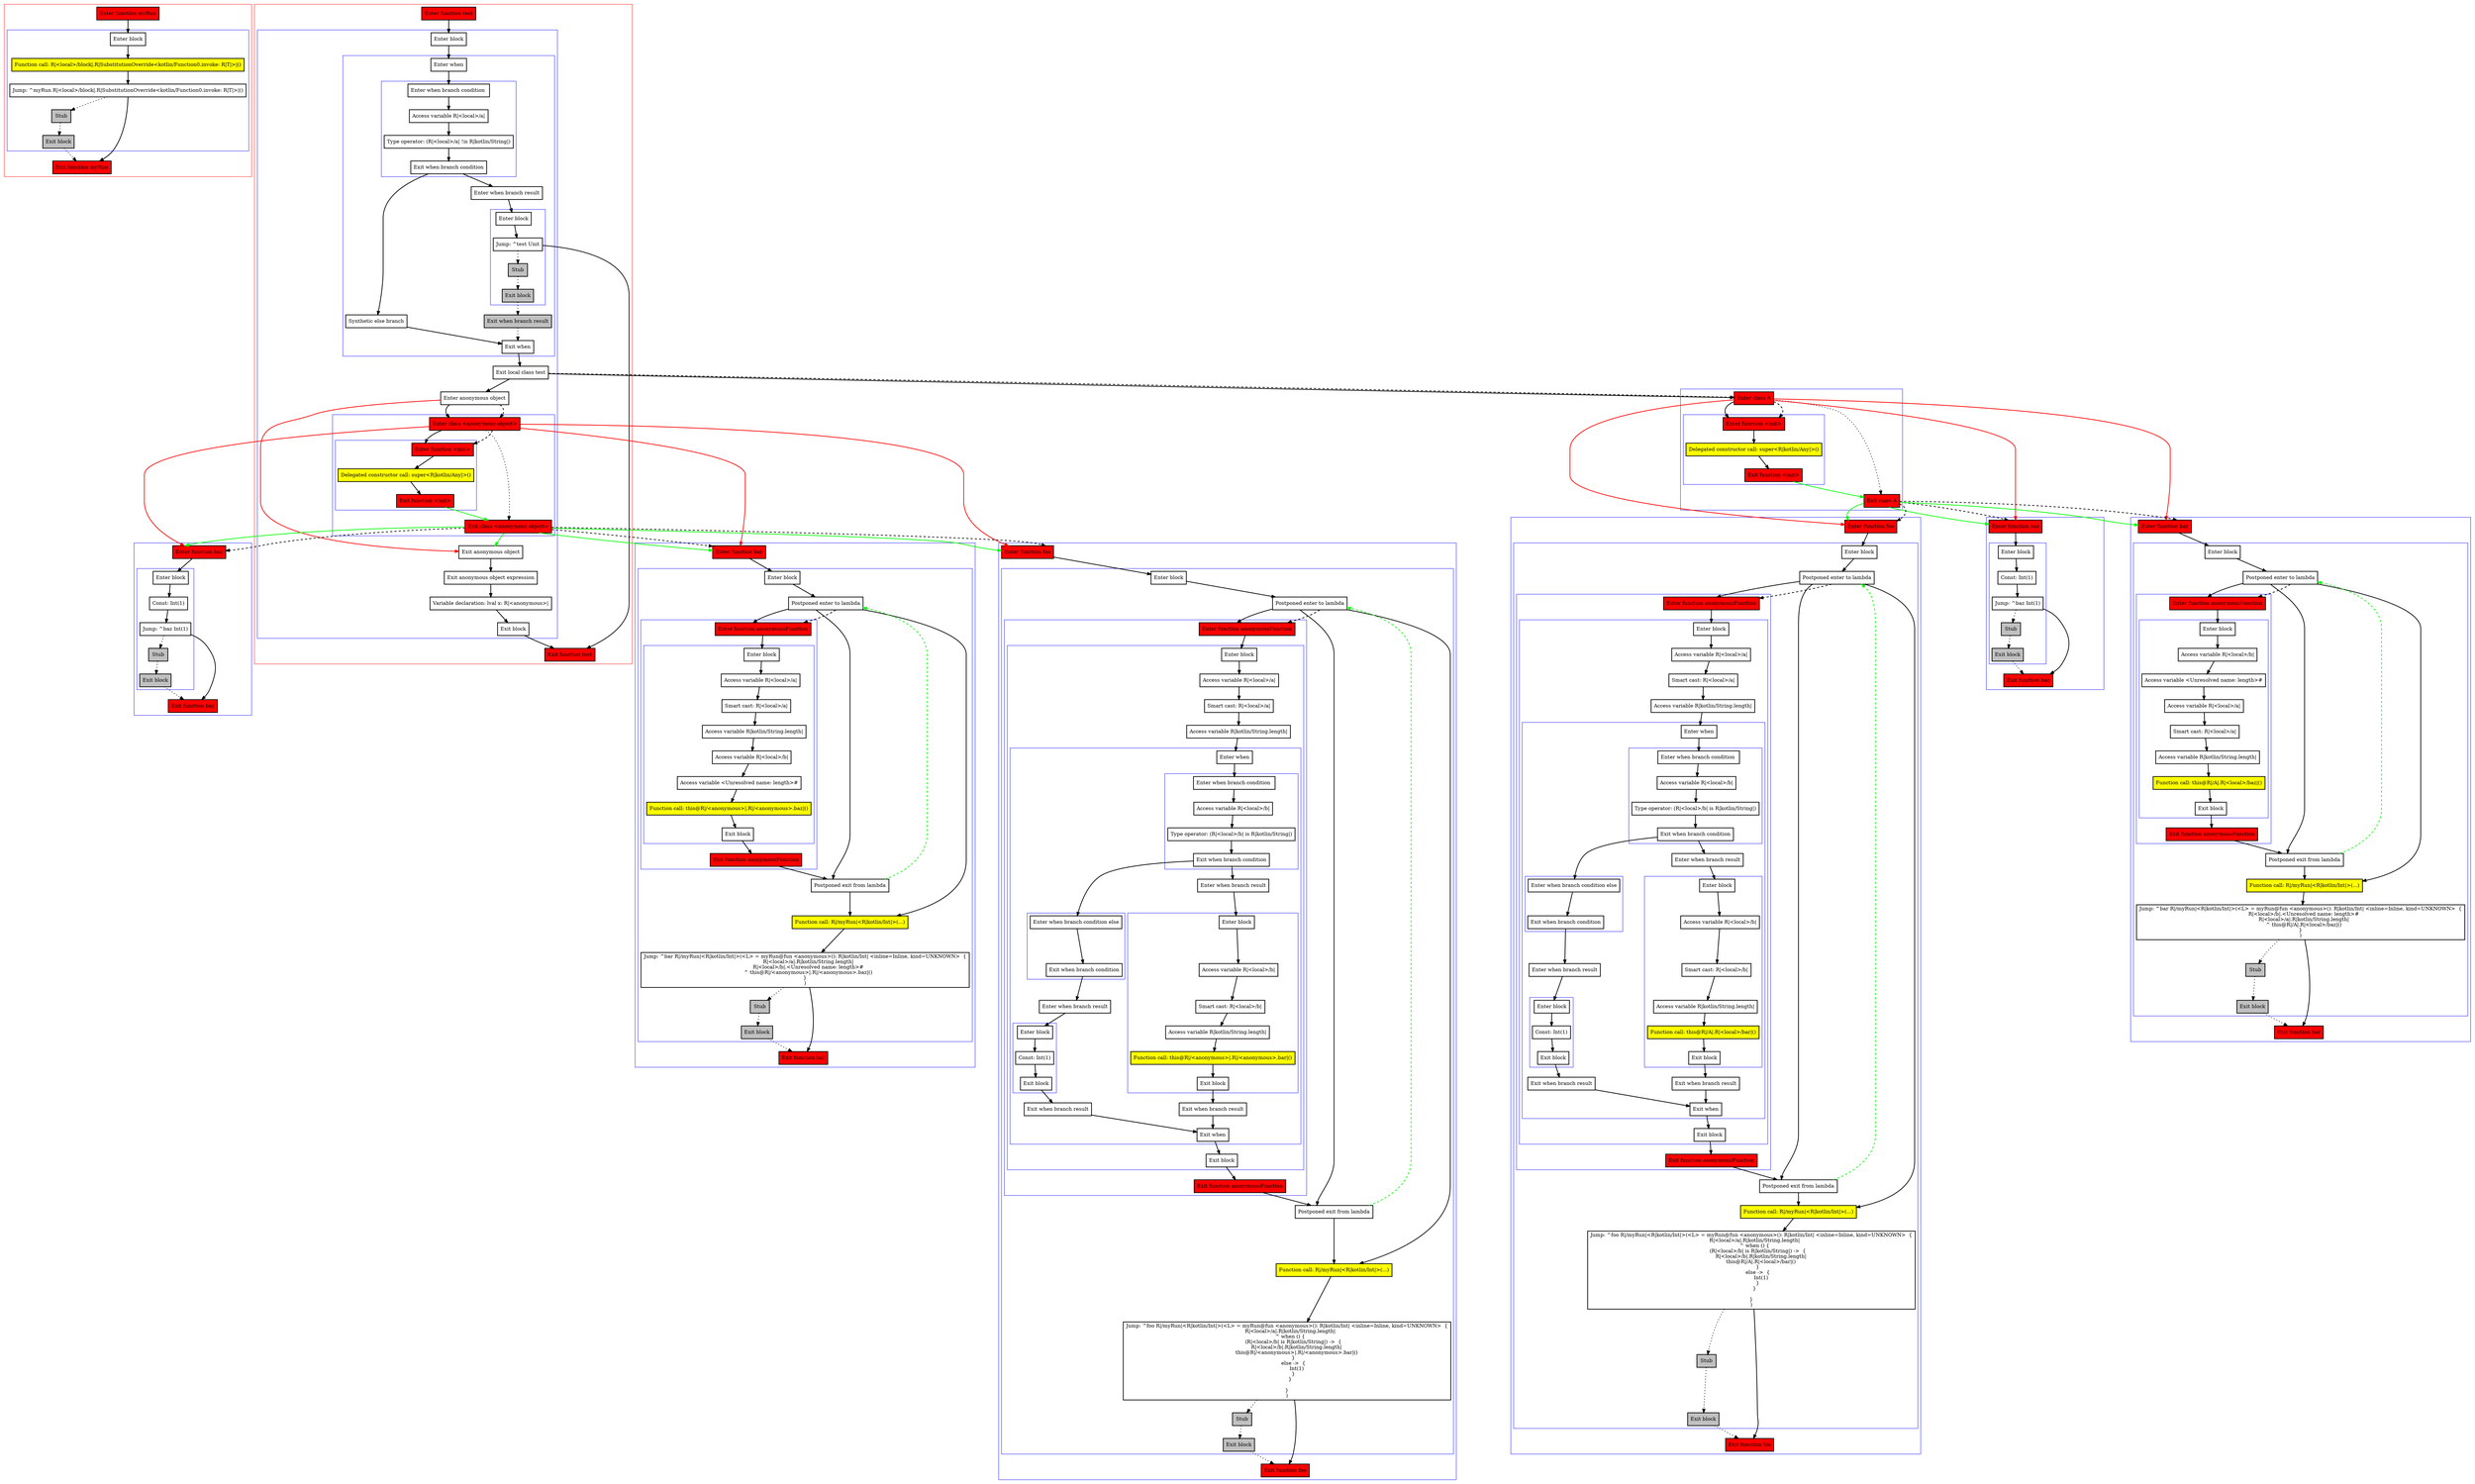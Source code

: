 digraph localClassesWithImplicit_kt {
    graph [nodesep=3]
    node [shape=box penwidth=2]
    edge [penwidth=2]

    subgraph cluster_0 {
        color=red
        0 [label="Enter function myRun" style="filled" fillcolor=red];
        subgraph cluster_1 {
            color=blue
            1 [label="Enter block"];
            2 [label="Function call: R|<local>/block|.R|SubstitutionOverride<kotlin/Function0.invoke: R|T|>|()" style="filled" fillcolor=yellow];
            3 [label="Jump: ^myRun R|<local>/block|.R|SubstitutionOverride<kotlin/Function0.invoke: R|T|>|()"];
            4 [label="Stub" style="filled" fillcolor=gray];
            5 [label="Exit block" style="filled" fillcolor=gray];
        }
        6 [label="Exit function myRun" style="filled" fillcolor=red];
    }
    0 -> {1};
    1 -> {2};
    2 -> {3};
    3 -> {6};
    3 -> {4} [style=dotted];
    4 -> {5} [style=dotted];
    5 -> {6} [style=dotted];

    subgraph cluster_2 {
        color=red
        7 [label="Enter function test" style="filled" fillcolor=red];
        subgraph cluster_3 {
            color=blue
            8 [label="Enter block"];
            subgraph cluster_4 {
                color=blue
                9 [label="Enter when"];
                subgraph cluster_5 {
                    color=blue
                    10 [label="Enter when branch condition "];
                    11 [label="Access variable R|<local>/a|"];
                    12 [label="Type operator: (R|<local>/a| !is R|kotlin/String|)"];
                    13 [label="Exit when branch condition"];
                }
                14 [label="Synthetic else branch"];
                15 [label="Enter when branch result"];
                subgraph cluster_6 {
                    color=blue
                    16 [label="Enter block"];
                    17 [label="Jump: ^test Unit"];
                    18 [label="Stub" style="filled" fillcolor=gray];
                    19 [label="Exit block" style="filled" fillcolor=gray];
                }
                20 [label="Exit when branch result" style="filled" fillcolor=gray];
                21 [label="Exit when"];
            }
            22 [label="Exit local class test"];
            23 [label="Enter anonymous object"];
            subgraph cluster_7 {
                color=blue
                24 [label="Enter class <anonymous object>" style="filled" fillcolor=red];
                subgraph cluster_8 {
                    color=blue
                    25 [label="Enter function <init>" style="filled" fillcolor=red];
                    26 [label="Delegated constructor call: super<R|kotlin/Any|>()" style="filled" fillcolor=yellow];
                    27 [label="Exit function <init>" style="filled" fillcolor=red];
                }
                28 [label="Exit class <anonymous object>" style="filled" fillcolor=red];
            }
            29 [label="Exit anonymous object"];
            30 [label="Exit anonymous object expression"];
            31 [label="Variable declaration: lval x: R|<anonymous>|"];
            32 [label="Exit block"];
        }
        33 [label="Exit function test" style="filled" fillcolor=red];
    }
    subgraph cluster_9 {
        color=blue
        34 [label="Enter function baz" style="filled" fillcolor=red];
        subgraph cluster_10 {
            color=blue
            35 [label="Enter block"];
            36 [label="Const: Int(1)"];
            37 [label="Jump: ^baz Int(1)"];
            38 [label="Stub" style="filled" fillcolor=gray];
            39 [label="Exit block" style="filled" fillcolor=gray];
        }
        40 [label="Exit function baz" style="filled" fillcolor=red];
    }
    subgraph cluster_11 {
        color=blue
        41 [label="Enter function bar" style="filled" fillcolor=red];
        subgraph cluster_12 {
            color=blue
            42 [label="Enter block"];
            43 [label="Postponed enter to lambda"];
            subgraph cluster_13 {
                color=blue
                44 [label="Enter function anonymousFunction" style="filled" fillcolor=red];
                subgraph cluster_14 {
                    color=blue
                    45 [label="Enter block"];
                    46 [label="Access variable R|<local>/a|"];
                    47 [label="Smart cast: R|<local>/a|"];
                    48 [label="Access variable R|kotlin/String.length|"];
                    49 [label="Access variable R|<local>/b|"];
                    50 [label="Access variable <Unresolved name: length>#"];
                    51 [label="Function call: this@R|/<anonymous>|.R|/<anonymous>.baz|()" style="filled" fillcolor=yellow];
                    52 [label="Exit block"];
                }
                53 [label="Exit function anonymousFunction" style="filled" fillcolor=red];
            }
            54 [label="Postponed exit from lambda"];
            55 [label="Function call: R|/myRun|<R|kotlin/Int|>(...)" style="filled" fillcolor=yellow];
            56 [label="Jump: ^bar R|/myRun|<R|kotlin/Int|>(<L> = myRun@fun <anonymous>(): R|kotlin/Int| <inline=Inline, kind=UNKNOWN>  {
    R|<local>/a|.R|kotlin/String.length|
    R|<local>/b|.<Unresolved name: length>#
    ^ this@R|/<anonymous>|.R|/<anonymous>.baz|()
}
)"];
            57 [label="Stub" style="filled" fillcolor=gray];
            58 [label="Exit block" style="filled" fillcolor=gray];
        }
        59 [label="Exit function bar" style="filled" fillcolor=red];
    }
    subgraph cluster_15 {
        color=blue
        60 [label="Enter function foo" style="filled" fillcolor=red];
        subgraph cluster_16 {
            color=blue
            61 [label="Enter block"];
            62 [label="Postponed enter to lambda"];
            subgraph cluster_17 {
                color=blue
                63 [label="Enter function anonymousFunction" style="filled" fillcolor=red];
                subgraph cluster_18 {
                    color=blue
                    64 [label="Enter block"];
                    65 [label="Access variable R|<local>/a|"];
                    66 [label="Smart cast: R|<local>/a|"];
                    67 [label="Access variable R|kotlin/String.length|"];
                    subgraph cluster_19 {
                        color=blue
                        68 [label="Enter when"];
                        subgraph cluster_20 {
                            color=blue
                            69 [label="Enter when branch condition "];
                            70 [label="Access variable R|<local>/b|"];
                            71 [label="Type operator: (R|<local>/b| is R|kotlin/String|)"];
                            72 [label="Exit when branch condition"];
                        }
                        subgraph cluster_21 {
                            color=blue
                            73 [label="Enter when branch condition else"];
                            74 [label="Exit when branch condition"];
                        }
                        75 [label="Enter when branch result"];
                        subgraph cluster_22 {
                            color=blue
                            76 [label="Enter block"];
                            77 [label="Const: Int(1)"];
                            78 [label="Exit block"];
                        }
                        79 [label="Exit when branch result"];
                        80 [label="Enter when branch result"];
                        subgraph cluster_23 {
                            color=blue
                            81 [label="Enter block"];
                            82 [label="Access variable R|<local>/b|"];
                            83 [label="Smart cast: R|<local>/b|"];
                            84 [label="Access variable R|kotlin/String.length|"];
                            85 [label="Function call: this@R|/<anonymous>|.R|/<anonymous>.bar|()" style="filled" fillcolor=yellow];
                            86 [label="Exit block"];
                        }
                        87 [label="Exit when branch result"];
                        88 [label="Exit when"];
                    }
                    89 [label="Exit block"];
                }
                90 [label="Exit function anonymousFunction" style="filled" fillcolor=red];
            }
            91 [label="Postponed exit from lambda"];
            92 [label="Function call: R|/myRun|<R|kotlin/Int|>(...)" style="filled" fillcolor=yellow];
            93 [label="Jump: ^foo R|/myRun|<R|kotlin/Int|>(<L> = myRun@fun <anonymous>(): R|kotlin/Int| <inline=Inline, kind=UNKNOWN>  {
    R|<local>/a|.R|kotlin/String.length|
    ^ when () {
        (R|<local>/b| is R|kotlin/String|) ->  {
            R|<local>/b|.R|kotlin/String.length|
            this@R|/<anonymous>|.R|/<anonymous>.bar|()
        }
        else ->  {
            Int(1)
        }
    }

}
)"];
            94 [label="Stub" style="filled" fillcolor=gray];
            95 [label="Exit block" style="filled" fillcolor=gray];
        }
        96 [label="Exit function foo" style="filled" fillcolor=red];
    }
    subgraph cluster_24 {
        color=blue
        97 [label="Enter class A" style="filled" fillcolor=red];
        subgraph cluster_25 {
            color=blue
            98 [label="Enter function <init>" style="filled" fillcolor=red];
            99 [label="Delegated constructor call: super<R|kotlin/Any|>()" style="filled" fillcolor=yellow];
            100 [label="Exit function <init>" style="filled" fillcolor=red];
        }
        101 [label="Exit class A" style="filled" fillcolor=red];
    }
    subgraph cluster_26 {
        color=blue
        102 [label="Enter function baz" style="filled" fillcolor=red];
        subgraph cluster_27 {
            color=blue
            103 [label="Enter block"];
            104 [label="Const: Int(1)"];
            105 [label="Jump: ^baz Int(1)"];
            106 [label="Stub" style="filled" fillcolor=gray];
            107 [label="Exit block" style="filled" fillcolor=gray];
        }
        108 [label="Exit function baz" style="filled" fillcolor=red];
    }
    subgraph cluster_28 {
        color=blue
        109 [label="Enter function bar" style="filled" fillcolor=red];
        subgraph cluster_29 {
            color=blue
            110 [label="Enter block"];
            111 [label="Postponed enter to lambda"];
            subgraph cluster_30 {
                color=blue
                112 [label="Enter function anonymousFunction" style="filled" fillcolor=red];
                subgraph cluster_31 {
                    color=blue
                    113 [label="Enter block"];
                    114 [label="Access variable R|<local>/b|"];
                    115 [label="Access variable <Unresolved name: length>#"];
                    116 [label="Access variable R|<local>/a|"];
                    117 [label="Smart cast: R|<local>/a|"];
                    118 [label="Access variable R|kotlin/String.length|"];
                    119 [label="Function call: this@R|/A|.R|<local>/baz|()" style="filled" fillcolor=yellow];
                    120 [label="Exit block"];
                }
                121 [label="Exit function anonymousFunction" style="filled" fillcolor=red];
            }
            122 [label="Postponed exit from lambda"];
            123 [label="Function call: R|/myRun|<R|kotlin/Int|>(...)" style="filled" fillcolor=yellow];
            124 [label="Jump: ^bar R|/myRun|<R|kotlin/Int|>(<L> = myRun@fun <anonymous>(): R|kotlin/Int| <inline=Inline, kind=UNKNOWN>  {
    R|<local>/b|.<Unresolved name: length>#
    R|<local>/a|.R|kotlin/String.length|
    ^ this@R|/A|.R|<local>/baz|()
}
)"];
            125 [label="Stub" style="filled" fillcolor=gray];
            126 [label="Exit block" style="filled" fillcolor=gray];
        }
        127 [label="Exit function bar" style="filled" fillcolor=red];
    }
    subgraph cluster_32 {
        color=blue
        128 [label="Enter function foo" style="filled" fillcolor=red];
        subgraph cluster_33 {
            color=blue
            129 [label="Enter block"];
            130 [label="Postponed enter to lambda"];
            subgraph cluster_34 {
                color=blue
                131 [label="Enter function anonymousFunction" style="filled" fillcolor=red];
                subgraph cluster_35 {
                    color=blue
                    132 [label="Enter block"];
                    133 [label="Access variable R|<local>/a|"];
                    134 [label="Smart cast: R|<local>/a|"];
                    135 [label="Access variable R|kotlin/String.length|"];
                    subgraph cluster_36 {
                        color=blue
                        136 [label="Enter when"];
                        subgraph cluster_37 {
                            color=blue
                            137 [label="Enter when branch condition "];
                            138 [label="Access variable R|<local>/b|"];
                            139 [label="Type operator: (R|<local>/b| is R|kotlin/String|)"];
                            140 [label="Exit when branch condition"];
                        }
                        subgraph cluster_38 {
                            color=blue
                            141 [label="Enter when branch condition else"];
                            142 [label="Exit when branch condition"];
                        }
                        143 [label="Enter when branch result"];
                        subgraph cluster_39 {
                            color=blue
                            144 [label="Enter block"];
                            145 [label="Const: Int(1)"];
                            146 [label="Exit block"];
                        }
                        147 [label="Exit when branch result"];
                        148 [label="Enter when branch result"];
                        subgraph cluster_40 {
                            color=blue
                            149 [label="Enter block"];
                            150 [label="Access variable R|<local>/b|"];
                            151 [label="Smart cast: R|<local>/b|"];
                            152 [label="Access variable R|kotlin/String.length|"];
                            153 [label="Function call: this@R|/A|.R|<local>/bar|()" style="filled" fillcolor=yellow];
                            154 [label="Exit block"];
                        }
                        155 [label="Exit when branch result"];
                        156 [label="Exit when"];
                    }
                    157 [label="Exit block"];
                }
                158 [label="Exit function anonymousFunction" style="filled" fillcolor=red];
            }
            159 [label="Postponed exit from lambda"];
            160 [label="Function call: R|/myRun|<R|kotlin/Int|>(...)" style="filled" fillcolor=yellow];
            161 [label="Jump: ^foo R|/myRun|<R|kotlin/Int|>(<L> = myRun@fun <anonymous>(): R|kotlin/Int| <inline=Inline, kind=UNKNOWN>  {
    R|<local>/a|.R|kotlin/String.length|
    ^ when () {
        (R|<local>/b| is R|kotlin/String|) ->  {
            R|<local>/b|.R|kotlin/String.length|
            this@R|/A|.R|<local>/bar|()
        }
        else ->  {
            Int(1)
        }
    }

}
)"];
            162 [label="Stub" style="filled" fillcolor=gray];
            163 [label="Exit block" style="filled" fillcolor=gray];
        }
        164 [label="Exit function foo" style="filled" fillcolor=red];
    }
    7 -> {8};
    8 -> {9};
    9 -> {10};
    10 -> {11};
    11 -> {12};
    12 -> {13};
    13 -> {14 15};
    14 -> {21};
    15 -> {16};
    16 -> {17};
    17 -> {33};
    17 -> {18} [style=dotted];
    18 -> {19} [style=dotted];
    19 -> {20} [style=dotted];
    20 -> {21} [style=dotted];
    21 -> {22};
    22 -> {23 97};
    22 -> {97} [style=dashed];
    23 -> {24};
    23 -> {29} [color=red];
    23 -> {24} [style=dashed];
    24 -> {25};
    24 -> {34 41 60} [color=red];
    24 -> {28} [style=dotted];
    24 -> {25} [style=dashed];
    25 -> {26};
    26 -> {27};
    27 -> {28} [color=green];
    28 -> {29 34 41 60} [color=green];
    28 -> {34 41 60} [style=dashed];
    29 -> {30};
    30 -> {31};
    31 -> {32};
    32 -> {33};
    34 -> {35};
    35 -> {36};
    36 -> {37};
    37 -> {40};
    37 -> {38} [style=dotted];
    38 -> {39} [style=dotted];
    39 -> {40} [style=dotted];
    41 -> {42};
    42 -> {43};
    43 -> {44 54 55};
    43 -> {44} [style=dashed];
    44 -> {45};
    45 -> {46};
    46 -> {47};
    47 -> {48};
    48 -> {49};
    49 -> {50};
    50 -> {51};
    51 -> {52};
    52 -> {53};
    53 -> {54};
    54 -> {55};
    54 -> {43} [color=green style=dashed];
    55 -> {56};
    56 -> {59};
    56 -> {57} [style=dotted];
    57 -> {58} [style=dotted];
    58 -> {59} [style=dotted];
    60 -> {61};
    61 -> {62};
    62 -> {63 91 92};
    62 -> {63} [style=dashed];
    63 -> {64};
    64 -> {65};
    65 -> {66};
    66 -> {67};
    67 -> {68};
    68 -> {69};
    69 -> {70};
    70 -> {71};
    71 -> {72};
    72 -> {73 80};
    73 -> {74};
    74 -> {75};
    75 -> {76};
    76 -> {77};
    77 -> {78};
    78 -> {79};
    79 -> {88};
    80 -> {81};
    81 -> {82};
    82 -> {83};
    83 -> {84};
    84 -> {85};
    85 -> {86};
    86 -> {87};
    87 -> {88};
    88 -> {89};
    89 -> {90};
    90 -> {91};
    91 -> {92};
    91 -> {62} [color=green style=dashed];
    92 -> {93};
    93 -> {96};
    93 -> {94} [style=dotted];
    94 -> {95} [style=dotted];
    95 -> {96} [style=dotted];
    97 -> {98};
    97 -> {102 109 128} [color=red];
    97 -> {101} [style=dotted];
    97 -> {98} [style=dashed];
    98 -> {99};
    99 -> {100};
    100 -> {101} [color=green];
    101 -> {102 109 128} [color=green];
    101 -> {102 109 128} [style=dashed];
    102 -> {103};
    103 -> {104};
    104 -> {105};
    105 -> {108};
    105 -> {106} [style=dotted];
    106 -> {107} [style=dotted];
    107 -> {108} [style=dotted];
    109 -> {110};
    110 -> {111};
    111 -> {112 122 123};
    111 -> {112} [style=dashed];
    112 -> {113};
    113 -> {114};
    114 -> {115};
    115 -> {116};
    116 -> {117};
    117 -> {118};
    118 -> {119};
    119 -> {120};
    120 -> {121};
    121 -> {122};
    122 -> {123};
    122 -> {111} [color=green style=dashed];
    123 -> {124};
    124 -> {127};
    124 -> {125} [style=dotted];
    125 -> {126} [style=dotted];
    126 -> {127} [style=dotted];
    128 -> {129};
    129 -> {130};
    130 -> {131 159 160};
    130 -> {131} [style=dashed];
    131 -> {132};
    132 -> {133};
    133 -> {134};
    134 -> {135};
    135 -> {136};
    136 -> {137};
    137 -> {138};
    138 -> {139};
    139 -> {140};
    140 -> {141 148};
    141 -> {142};
    142 -> {143};
    143 -> {144};
    144 -> {145};
    145 -> {146};
    146 -> {147};
    147 -> {156};
    148 -> {149};
    149 -> {150};
    150 -> {151};
    151 -> {152};
    152 -> {153};
    153 -> {154};
    154 -> {155};
    155 -> {156};
    156 -> {157};
    157 -> {158};
    158 -> {159};
    159 -> {160};
    159 -> {130} [color=green style=dashed];
    160 -> {161};
    161 -> {164};
    161 -> {162} [style=dotted];
    162 -> {163} [style=dotted];
    163 -> {164} [style=dotted];

}
